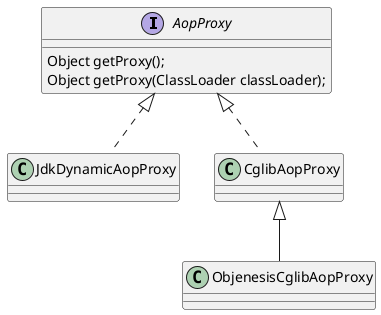 @startuml

interface AopProxy{
Object getProxy();
Object getProxy(ClassLoader classLoader);
}
AopProxy <|.. JdkDynamicAopProxy
AopProxy <|.. CglibAopProxy
CglibAopProxy <|-- ObjenesisCglibAopProxy

@enduml